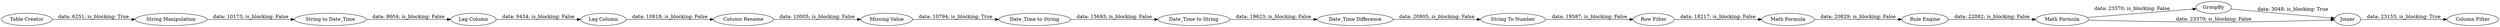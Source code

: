 digraph {
	"4251102934656698211_50" [label="Column Rename"]
	"4251102934656698211_57" [label="Row Filter"]
	"4251102934656698211_59" [label=GroupBy]
	"4251102934656698211_52" [label="Rule Engine"]
	"4251102934656698211_48" [label="Date_Time to String"]
	"4251102934656698211_56" [label="Lag Column"]
	"4251102934656698211_2" [label="String Manipulation"]
	"4251102934656698211_49" [label="Math Formula"]
	"4251102934656698211_54" [label="String To Number"]
	"4251102934656698211_51" [label="Date_Time Difference"]
	"4251102934656698211_53" [label="Date_Time to String"]
	"4251102934656698211_55" [label="Lag Column"]
	"4251102934656698211_61" [label="Column Filter"]
	"4251102934656698211_58" [label="Missing Value"]
	"4251102934656698211_3" [label="String to Date_Time"]
	"4251102934656698211_47" [label="Math Formula"]
	"4251102934656698211_1" [label="Table Creator"]
	"4251102934656698211_60" [label=Joiner]
	"4251102934656698211_49" -> "4251102934656698211_60" [label="data: 23370; is_blocking: False"]
	"4251102934656698211_3" -> "4251102934656698211_56" [label="data: 8604; is_blocking: False"]
	"4251102934656698211_50" -> "4251102934656698211_58" [label="data: 10005; is_blocking: False"]
	"4251102934656698211_47" -> "4251102934656698211_52" [label="data: 20829; is_blocking: False"]
	"4251102934656698211_53" -> "4251102934656698211_51" [label="data: 19623; is_blocking: False"]
	"4251102934656698211_60" -> "4251102934656698211_61" [label="data: 23153; is_blocking: True"]
	"4251102934656698211_52" -> "4251102934656698211_49" [label="data: 22082; is_blocking: False"]
	"4251102934656698211_55" -> "4251102934656698211_50" [label="data: 10818; is_blocking: False"]
	"4251102934656698211_59" -> "4251102934656698211_60" [label="data: 3048; is_blocking: True"]
	"4251102934656698211_48" -> "4251102934656698211_53" [label="data: 15693; is_blocking: False"]
	"4251102934656698211_58" -> "4251102934656698211_48" [label="data: 10794; is_blocking: True"]
	"4251102934656698211_51" -> "4251102934656698211_54" [label="data: 20905; is_blocking: False"]
	"4251102934656698211_54" -> "4251102934656698211_57" [label="data: 19587; is_blocking: False"]
	"4251102934656698211_57" -> "4251102934656698211_47" [label="data: 18217; is_blocking: False"]
	"4251102934656698211_49" -> "4251102934656698211_59" [label="data: 23370; is_blocking: False"]
	"4251102934656698211_2" -> "4251102934656698211_3" [label="data: 10173; is_blocking: False"]
	"4251102934656698211_56" -> "4251102934656698211_55" [label="data: 9454; is_blocking: False"]
	"4251102934656698211_1" -> "4251102934656698211_2" [label="data: 6251; is_blocking: True"]
	rankdir=LR
}

